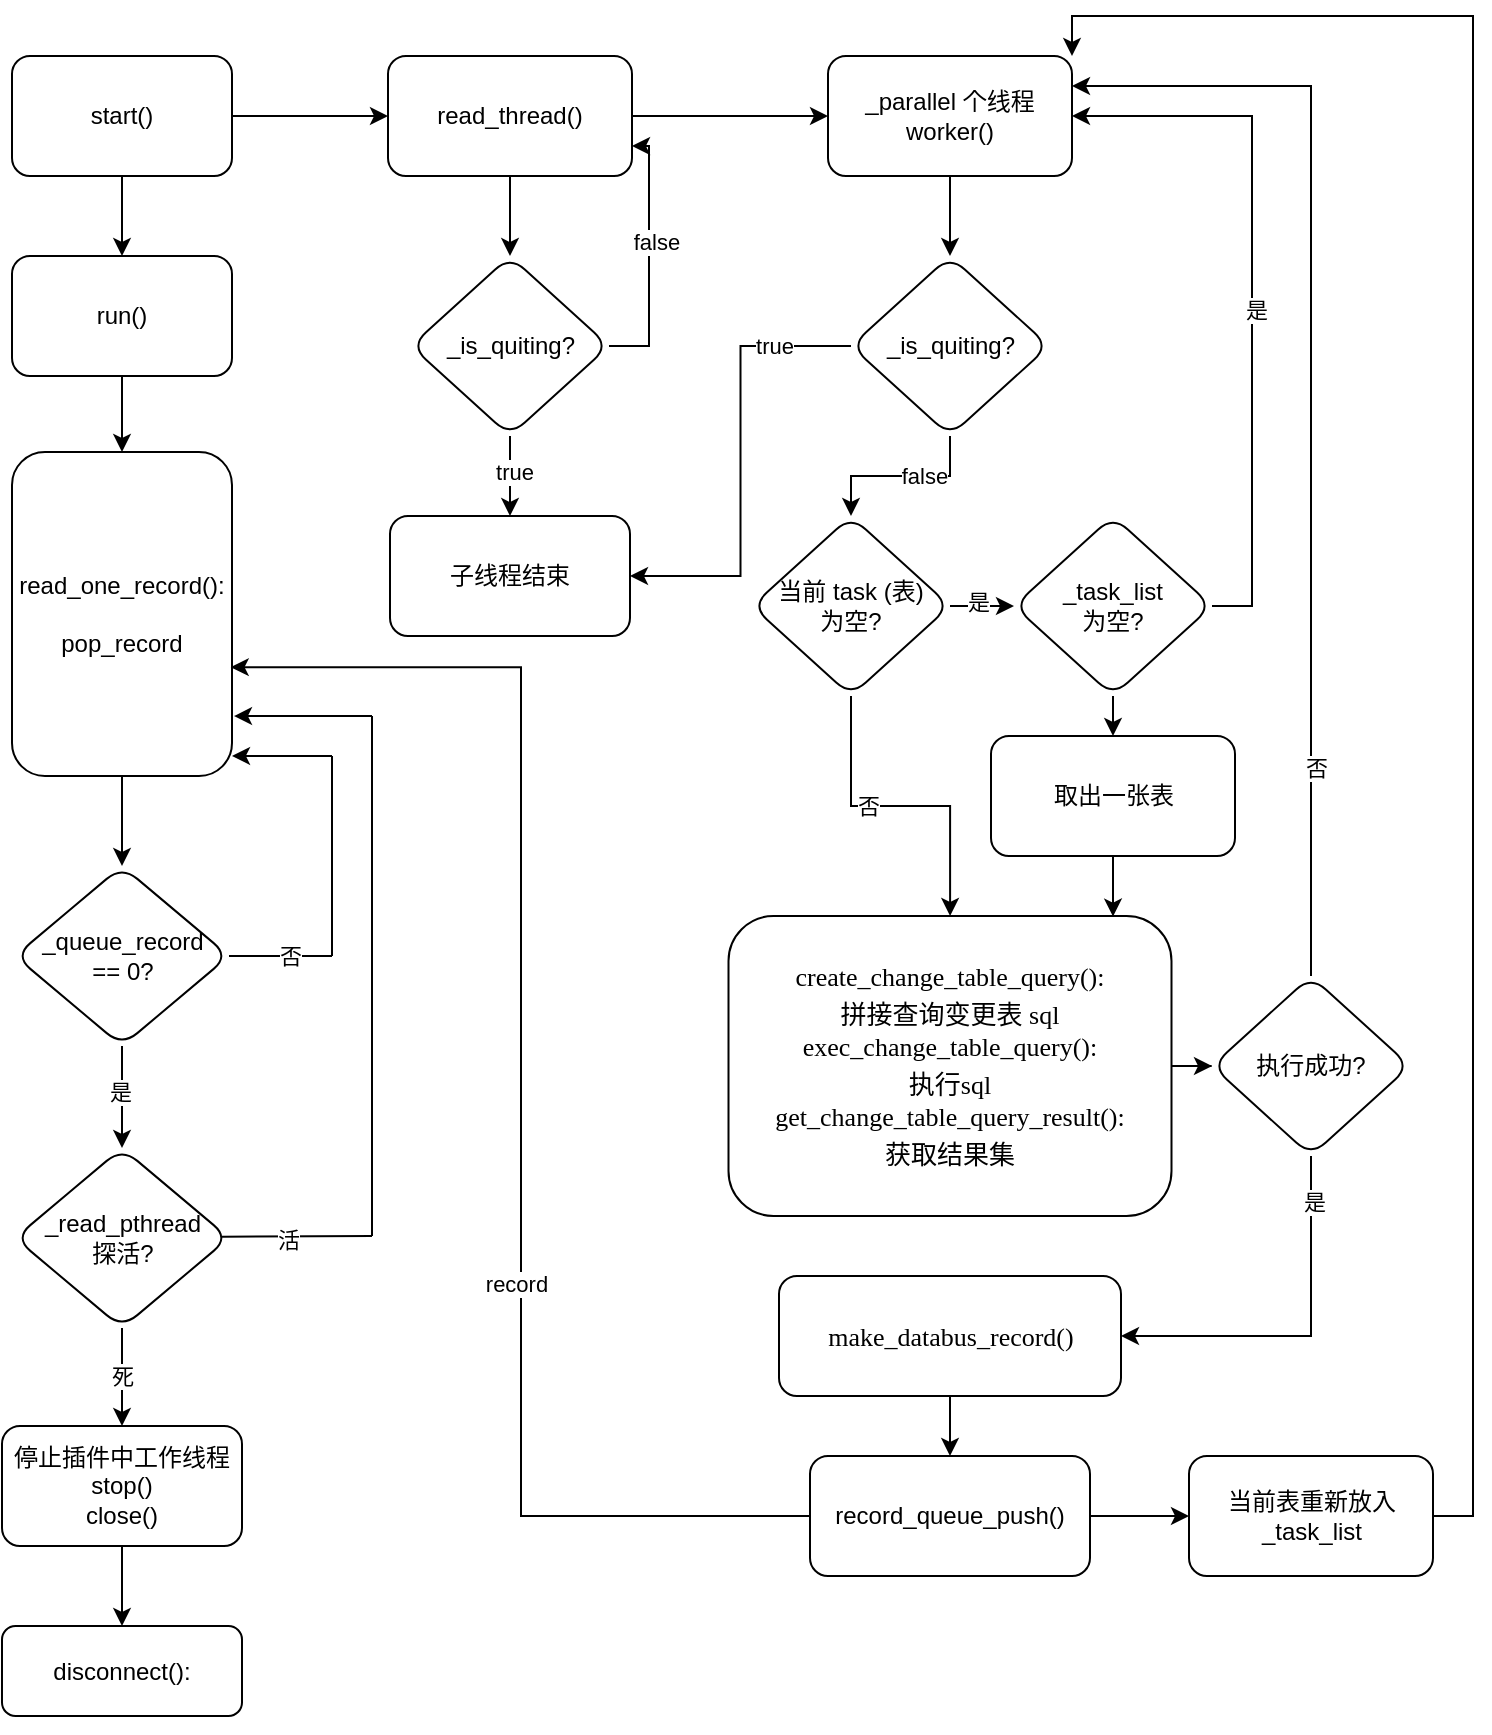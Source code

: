<mxfile version="13.6.2" type="github">
  <diagram id="ZgDjedd4TL9Jpz91tsV2" name="Page-1">
    <mxGraphModel dx="1261" dy="712" grid="1" gridSize="10" guides="1" tooltips="1" connect="1" arrows="1" fold="1" page="1" pageScale="1" pageWidth="827" pageHeight="1169" math="0" shadow="0">
      <root>
        <mxCell id="0" />
        <mxCell id="1" parent="0" />
        <mxCell id="LFFz9vKa-X7kDYE8o5A4-5" value="" style="edgeStyle=orthogonalEdgeStyle;rounded=0;orthogonalLoop=1;jettySize=auto;html=1;" edge="1" parent="1" source="LFFz9vKa-X7kDYE8o5A4-7" target="LFFz9vKa-X7kDYE8o5A4-9">
          <mxGeometry relative="1" as="geometry" />
        </mxCell>
        <mxCell id="LFFz9vKa-X7kDYE8o5A4-6" value="" style="edgeStyle=orthogonalEdgeStyle;rounded=0;orthogonalLoop=1;jettySize=auto;html=1;" edge="1" parent="1" source="LFFz9vKa-X7kDYE8o5A4-7" target="LFFz9vKa-X7kDYE8o5A4-11">
          <mxGeometry relative="1" as="geometry" />
        </mxCell>
        <mxCell id="LFFz9vKa-X7kDYE8o5A4-7" value="start()" style="rounded=1;whiteSpace=wrap;html=1;" vertex="1" parent="1">
          <mxGeometry x="280" y="310" width="110" height="60" as="geometry" />
        </mxCell>
        <mxCell id="LFFz9vKa-X7kDYE8o5A4-8" value="" style="edgeStyle=orthogonalEdgeStyle;rounded=0;orthogonalLoop=1;jettySize=auto;html=1;" edge="1" parent="1" source="LFFz9vKa-X7kDYE8o5A4-9" target="LFFz9vKa-X7kDYE8o5A4-24">
          <mxGeometry relative="1" as="geometry" />
        </mxCell>
        <mxCell id="LFFz9vKa-X7kDYE8o5A4-9" value="run()" style="rounded=1;whiteSpace=wrap;html=1;" vertex="1" parent="1">
          <mxGeometry x="280" y="410" width="110" height="60" as="geometry" />
        </mxCell>
        <mxCell id="LFFz9vKa-X7kDYE8o5A4-90" value="" style="edgeStyle=orthogonalEdgeStyle;rounded=0;orthogonalLoop=1;jettySize=auto;html=1;" edge="1" parent="1" source="LFFz9vKa-X7kDYE8o5A4-11" target="LFFz9vKa-X7kDYE8o5A4-89">
          <mxGeometry relative="1" as="geometry" />
        </mxCell>
        <mxCell id="LFFz9vKa-X7kDYE8o5A4-97" value="" style="edgeStyle=orthogonalEdgeStyle;rounded=0;orthogonalLoop=1;jettySize=auto;html=1;" edge="1" parent="1" source="LFFz9vKa-X7kDYE8o5A4-11" target="LFFz9vKa-X7kDYE8o5A4-96">
          <mxGeometry relative="1" as="geometry" />
        </mxCell>
        <mxCell id="LFFz9vKa-X7kDYE8o5A4-11" value="read_thread()" style="rounded=1;whiteSpace=wrap;html=1;" vertex="1" parent="1">
          <mxGeometry x="468" y="310" width="122" height="60" as="geometry" />
        </mxCell>
        <mxCell id="LFFz9vKa-X7kDYE8o5A4-23" value="" style="edgeStyle=orthogonalEdgeStyle;rounded=0;orthogonalLoop=1;jettySize=auto;html=1;" edge="1" parent="1" source="LFFz9vKa-X7kDYE8o5A4-24" target="LFFz9vKa-X7kDYE8o5A4-79">
          <mxGeometry relative="1" as="geometry" />
        </mxCell>
        <mxCell id="LFFz9vKa-X7kDYE8o5A4-24" value="read_one_record():&lt;br&gt;&lt;br&gt;pop_record" style="rounded=1;whiteSpace=wrap;html=1;" vertex="1" parent="1">
          <mxGeometry x="280" y="508" width="110" height="162" as="geometry" />
        </mxCell>
        <mxCell id="LFFz9vKa-X7kDYE8o5A4-65" value="" style="edgeStyle=orthogonalEdgeStyle;rounded=0;orthogonalLoop=1;jettySize=auto;html=1;" edge="1" parent="1" source="LFFz9vKa-X7kDYE8o5A4-66" target="LFFz9vKa-X7kDYE8o5A4-69">
          <mxGeometry relative="1" as="geometry" />
        </mxCell>
        <mxCell id="LFFz9vKa-X7kDYE8o5A4-66" value="停止插件中工作线程&lt;br&gt;stop()&lt;br&gt;close()" style="rounded=1;whiteSpace=wrap;html=1;" vertex="1" parent="1">
          <mxGeometry x="275" y="995" width="120" height="60" as="geometry" />
        </mxCell>
        <mxCell id="LFFz9vKa-X7kDYE8o5A4-69" value="&lt;span&gt;disconnect():&lt;br&gt;&lt;/span&gt;" style="whiteSpace=wrap;html=1;rounded=1;" vertex="1" parent="1">
          <mxGeometry x="275" y="1095" width="120" height="45" as="geometry" />
        </mxCell>
        <mxCell id="LFFz9vKa-X7kDYE8o5A4-73" value="子线程结束" style="rounded=1;whiteSpace=wrap;html=1;" vertex="1" parent="1">
          <mxGeometry x="469" y="540" width="120" height="60" as="geometry" />
        </mxCell>
        <mxCell id="LFFz9vKa-X7kDYE8o5A4-74" value="" style="edgeStyle=orthogonalEdgeStyle;rounded=0;orthogonalLoop=1;jettySize=auto;html=1;" edge="1" parent="1" source="LFFz9vKa-X7kDYE8o5A4-76" target="LFFz9vKa-X7kDYE8o5A4-66">
          <mxGeometry relative="1" as="geometry" />
        </mxCell>
        <mxCell id="LFFz9vKa-X7kDYE8o5A4-75" value="死" style="edgeLabel;html=1;align=center;verticalAlign=middle;resizable=0;points=[];" vertex="1" connectable="0" parent="LFFz9vKa-X7kDYE8o5A4-74">
          <mxGeometry x="-0.02" relative="1" as="geometry">
            <mxPoint as="offset" />
          </mxGeometry>
        </mxCell>
        <mxCell id="LFFz9vKa-X7kDYE8o5A4-76" value="_read_pthread&lt;br&gt;探活?" style="rhombus;whiteSpace=wrap;html=1;rounded=1;" vertex="1" parent="1">
          <mxGeometry x="281.5" y="856" width="107" height="90" as="geometry" />
        </mxCell>
        <mxCell id="LFFz9vKa-X7kDYE8o5A4-77" value="" style="edgeStyle=orthogonalEdgeStyle;rounded=0;orthogonalLoop=1;jettySize=auto;html=1;" edge="1" parent="1" source="LFFz9vKa-X7kDYE8o5A4-79" target="LFFz9vKa-X7kDYE8o5A4-76">
          <mxGeometry relative="1" as="geometry" />
        </mxCell>
        <mxCell id="LFFz9vKa-X7kDYE8o5A4-78" value="是" style="edgeLabel;html=1;align=center;verticalAlign=middle;resizable=0;points=[];" vertex="1" connectable="0" parent="LFFz9vKa-X7kDYE8o5A4-77">
          <mxGeometry x="-0.125" y="-1" relative="1" as="geometry">
            <mxPoint as="offset" />
          </mxGeometry>
        </mxCell>
        <mxCell id="LFFz9vKa-X7kDYE8o5A4-79" value="_queue_record&lt;br&gt;== 0?" style="rhombus;whiteSpace=wrap;html=1;rounded=1;" vertex="1" parent="1">
          <mxGeometry x="281.5" y="715" width="107" height="90" as="geometry" />
        </mxCell>
        <mxCell id="LFFz9vKa-X7kDYE8o5A4-80" value="" style="endArrow=none;html=1;exitX=1;exitY=0.5;exitDx=0;exitDy=0;" edge="1" parent="1" source="LFFz9vKa-X7kDYE8o5A4-79">
          <mxGeometry width="50" height="50" relative="1" as="geometry">
            <mxPoint x="490" y="810" as="sourcePoint" />
            <mxPoint x="440" y="760" as="targetPoint" />
          </mxGeometry>
        </mxCell>
        <mxCell id="LFFz9vKa-X7kDYE8o5A4-81" value="否" style="edgeLabel;html=1;align=center;verticalAlign=middle;resizable=0;points=[];" vertex="1" connectable="0" parent="LFFz9vKa-X7kDYE8o5A4-80">
          <mxGeometry x="0.184" y="1" relative="1" as="geometry">
            <mxPoint y="1" as="offset" />
          </mxGeometry>
        </mxCell>
        <mxCell id="LFFz9vKa-X7kDYE8o5A4-82" value="" style="endArrow=none;html=1;" edge="1" parent="1">
          <mxGeometry width="50" height="50" relative="1" as="geometry">
            <mxPoint x="440" y="760" as="sourcePoint" />
            <mxPoint x="440" y="660" as="targetPoint" />
          </mxGeometry>
        </mxCell>
        <mxCell id="LFFz9vKa-X7kDYE8o5A4-84" value="" style="endArrow=none;html=1;exitX=0.967;exitY=0.493;exitDx=0;exitDy=0;exitPerimeter=0;" edge="1" parent="1" source="LFFz9vKa-X7kDYE8o5A4-76">
          <mxGeometry width="50" height="50" relative="1" as="geometry">
            <mxPoint x="390" y="921" as="sourcePoint" />
            <mxPoint x="460" y="900" as="targetPoint" />
          </mxGeometry>
        </mxCell>
        <mxCell id="LFFz9vKa-X7kDYE8o5A4-85" value="活" style="edgeLabel;html=1;align=center;verticalAlign=middle;resizable=0;points=[];" vertex="1" connectable="0" parent="LFFz9vKa-X7kDYE8o5A4-84">
          <mxGeometry x="-0.123" y="-2" relative="1" as="geometry">
            <mxPoint as="offset" />
          </mxGeometry>
        </mxCell>
        <mxCell id="LFFz9vKa-X7kDYE8o5A4-86" value="" style="endArrow=none;html=1;" edge="1" parent="1">
          <mxGeometry width="50" height="50" relative="1" as="geometry">
            <mxPoint x="460" y="900" as="sourcePoint" />
            <mxPoint x="460" y="640" as="targetPoint" />
          </mxGeometry>
        </mxCell>
        <mxCell id="LFFz9vKa-X7kDYE8o5A4-87" value="" style="endArrow=classic;html=1;entryX=1.009;entryY=0.815;entryDx=0;entryDy=0;entryPerimeter=0;" edge="1" parent="1" target="LFFz9vKa-X7kDYE8o5A4-24">
          <mxGeometry width="50" height="50" relative="1" as="geometry">
            <mxPoint x="460" y="640" as="sourcePoint" />
            <mxPoint x="560" y="850" as="targetPoint" />
          </mxGeometry>
        </mxCell>
        <mxCell id="LFFz9vKa-X7kDYE8o5A4-88" style="edgeStyle=orthogonalEdgeStyle;rounded=0;orthogonalLoop=1;jettySize=auto;html=1;exitX=0.5;exitY=1;exitDx=0;exitDy=0;" edge="1" parent="1" source="LFFz9vKa-X7kDYE8o5A4-69" target="LFFz9vKa-X7kDYE8o5A4-69">
          <mxGeometry relative="1" as="geometry" />
        </mxCell>
        <mxCell id="LFFz9vKa-X7kDYE8o5A4-91" style="edgeStyle=orthogonalEdgeStyle;rounded=0;orthogonalLoop=1;jettySize=auto;html=1;exitX=1;exitY=0.5;exitDx=0;exitDy=0;entryX=1;entryY=0.75;entryDx=0;entryDy=0;" edge="1" parent="1" source="LFFz9vKa-X7kDYE8o5A4-89" target="LFFz9vKa-X7kDYE8o5A4-11">
          <mxGeometry relative="1" as="geometry" />
        </mxCell>
        <mxCell id="LFFz9vKa-X7kDYE8o5A4-92" value="false" style="edgeLabel;html=1;align=center;verticalAlign=middle;resizable=0;points=[];" vertex="1" connectable="0" parent="LFFz9vKa-X7kDYE8o5A4-91">
          <mxGeometry x="0.121" y="-2" relative="1" as="geometry">
            <mxPoint x="1" as="offset" />
          </mxGeometry>
        </mxCell>
        <mxCell id="LFFz9vKa-X7kDYE8o5A4-94" value="" style="edgeStyle=orthogonalEdgeStyle;rounded=0;orthogonalLoop=1;jettySize=auto;html=1;" edge="1" parent="1" source="LFFz9vKa-X7kDYE8o5A4-89" target="LFFz9vKa-X7kDYE8o5A4-73">
          <mxGeometry relative="1" as="geometry" />
        </mxCell>
        <mxCell id="LFFz9vKa-X7kDYE8o5A4-95" value="true" style="edgeLabel;html=1;align=center;verticalAlign=middle;resizable=0;points=[];" vertex="1" connectable="0" parent="LFFz9vKa-X7kDYE8o5A4-94">
          <mxGeometry x="-0.133" y="2" relative="1" as="geometry">
            <mxPoint as="offset" />
          </mxGeometry>
        </mxCell>
        <mxCell id="LFFz9vKa-X7kDYE8o5A4-89" value="_is_quiting?" style="rhombus;whiteSpace=wrap;html=1;rounded=1;" vertex="1" parent="1">
          <mxGeometry x="479.5" y="410" width="99" height="90" as="geometry" />
        </mxCell>
        <mxCell id="LFFz9vKa-X7kDYE8o5A4-127" value="" style="edgeStyle=orthogonalEdgeStyle;rounded=0;orthogonalLoop=1;jettySize=auto;html=1;" edge="1" parent="1" source="LFFz9vKa-X7kDYE8o5A4-96" target="LFFz9vKa-X7kDYE8o5A4-126">
          <mxGeometry relative="1" as="geometry" />
        </mxCell>
        <mxCell id="LFFz9vKa-X7kDYE8o5A4-96" value="_parallel 个线程&lt;br&gt;worker()" style="rounded=1;whiteSpace=wrap;html=1;" vertex="1" parent="1">
          <mxGeometry x="688" y="310" width="122" height="60" as="geometry" />
        </mxCell>
        <mxCell id="LFFz9vKa-X7kDYE8o5A4-105" style="edgeStyle=orthogonalEdgeStyle;rounded=0;orthogonalLoop=1;jettySize=auto;html=1;exitX=1;exitY=0.5;exitDx=0;exitDy=0;entryX=1;entryY=0.5;entryDx=0;entryDy=0;" edge="1" parent="1" source="LFFz9vKa-X7kDYE8o5A4-104" target="LFFz9vKa-X7kDYE8o5A4-96">
          <mxGeometry relative="1" as="geometry" />
        </mxCell>
        <mxCell id="LFFz9vKa-X7kDYE8o5A4-106" value="是" style="edgeLabel;html=1;align=center;verticalAlign=middle;resizable=0;points=[];" vertex="1" connectable="0" parent="LFFz9vKa-X7kDYE8o5A4-105">
          <mxGeometry x="-0.052" y="-1" relative="1" as="geometry">
            <mxPoint x="1" as="offset" />
          </mxGeometry>
        </mxCell>
        <mxCell id="LFFz9vKa-X7kDYE8o5A4-150" style="edgeStyle=orthogonalEdgeStyle;rounded=0;orthogonalLoop=1;jettySize=auto;html=1;exitX=0.5;exitY=1;exitDx=0;exitDy=0;entryX=0.5;entryY=0;entryDx=0;entryDy=0;" edge="1" parent="1" source="LFFz9vKa-X7kDYE8o5A4-104" target="LFFz9vKa-X7kDYE8o5A4-149">
          <mxGeometry relative="1" as="geometry" />
        </mxCell>
        <mxCell id="LFFz9vKa-X7kDYE8o5A4-104" value="_task_list&lt;br&gt;为空?" style="rhombus;whiteSpace=wrap;html=1;rounded=1;" vertex="1" parent="1">
          <mxGeometry x="781" y="540" width="99" height="90" as="geometry" />
        </mxCell>
        <mxCell id="LFFz9vKa-X7kDYE8o5A4-119" value="" style="edgeStyle=orthogonalEdgeStyle;rounded=0;orthogonalLoop=1;jettySize=auto;html=1;" edge="1" parent="1" source="LFFz9vKa-X7kDYE8o5A4-107" target="LFFz9vKa-X7kDYE8o5A4-118">
          <mxGeometry relative="1" as="geometry" />
        </mxCell>
        <mxCell id="LFFz9vKa-X7kDYE8o5A4-107" value="&lt;p class=&quot;p1&quot; style=&quot;margin: 0px ; font-stretch: normal ; font-size: 13px ; line-height: normal ; font-family: &amp;#34;pingfang sc&amp;#34;&quot;&gt;&lt;span&gt;create_change_table_query():&lt;/span&gt;&lt;br&gt;&lt;/p&gt;&lt;p class=&quot;p1&quot; style=&quot;margin: 0px ; font-stretch: normal ; font-size: 13px ; line-height: normal ; font-family: &amp;#34;pingfang sc&amp;#34;&quot;&gt;拼接查询变更表 sql&lt;/p&gt;&lt;p class=&quot;p1&quot; style=&quot;margin: 0px ; font-stretch: normal ; font-size: 13px ; line-height: normal ; font-family: &amp;#34;pingfang sc&amp;#34;&quot;&gt;exec_change_table_query():&lt;br&gt;&lt;/p&gt;&lt;p class=&quot;p1&quot; style=&quot;margin: 0px ; font-stretch: normal ; font-size: 13px ; line-height: normal ; font-family: &amp;#34;pingfang sc&amp;#34;&quot;&gt;执行sql&lt;/p&gt;&lt;p class=&quot;p1&quot; style=&quot;margin: 0px ; font-stretch: normal ; font-size: 13px ; line-height: normal ; font-family: &amp;#34;pingfang sc&amp;#34;&quot;&gt;get_change_table_query_result():&lt;/p&gt;&lt;p class=&quot;p1&quot; style=&quot;margin: 0px ; font-stretch: normal ; font-size: 13px ; line-height: normal ; font-family: &amp;#34;pingfang sc&amp;#34;&quot;&gt;获取结果集&lt;/p&gt;" style="whiteSpace=wrap;html=1;rounded=1;" vertex="1" parent="1">
          <mxGeometry x="638.25" y="740" width="221.5" height="150" as="geometry" />
        </mxCell>
        <mxCell id="LFFz9vKa-X7kDYE8o5A4-158" value="" style="edgeStyle=orthogonalEdgeStyle;rounded=0;orthogonalLoop=1;jettySize=auto;html=1;" edge="1" parent="1" source="LFFz9vKa-X7kDYE8o5A4-114" target="LFFz9vKa-X7kDYE8o5A4-154">
          <mxGeometry relative="1" as="geometry" />
        </mxCell>
        <mxCell id="LFFz9vKa-X7kDYE8o5A4-114" value="&lt;p class=&quot;p1&quot; style=&quot;margin: 0px ; font-stretch: normal ; font-size: 13px ; line-height: normal ; font-family: &amp;#34;pingfang sc&amp;#34;&quot;&gt;make_databus_record()&lt;/p&gt;" style="rounded=1;whiteSpace=wrap;html=1;" vertex="1" parent="1">
          <mxGeometry x="663.5" y="920" width="171" height="60" as="geometry" />
        </mxCell>
        <mxCell id="LFFz9vKa-X7kDYE8o5A4-117" value="" style="endArrow=classic;html=1;entryX=1;entryY=0.938;entryDx=0;entryDy=0;entryPerimeter=0;" edge="1" parent="1" target="LFFz9vKa-X7kDYE8o5A4-24">
          <mxGeometry width="50" height="50" relative="1" as="geometry">
            <mxPoint x="440" y="660" as="sourcePoint" />
            <mxPoint x="440" y="670" as="targetPoint" />
          </mxGeometry>
        </mxCell>
        <mxCell id="LFFz9vKa-X7kDYE8o5A4-134" style="edgeStyle=orthogonalEdgeStyle;rounded=0;orthogonalLoop=1;jettySize=auto;html=1;exitX=0.5;exitY=1;exitDx=0;exitDy=0;entryX=1;entryY=0.5;entryDx=0;entryDy=0;" edge="1" parent="1" source="LFFz9vKa-X7kDYE8o5A4-118" target="LFFz9vKa-X7kDYE8o5A4-114">
          <mxGeometry relative="1" as="geometry" />
        </mxCell>
        <mxCell id="LFFz9vKa-X7kDYE8o5A4-135" value="是" style="edgeLabel;html=1;align=center;verticalAlign=middle;resizable=0;points=[];" vertex="1" connectable="0" parent="LFFz9vKa-X7kDYE8o5A4-134">
          <mxGeometry x="-0.754" y="1" relative="1" as="geometry">
            <mxPoint as="offset" />
          </mxGeometry>
        </mxCell>
        <mxCell id="LFFz9vKa-X7kDYE8o5A4-137" style="edgeStyle=orthogonalEdgeStyle;rounded=0;orthogonalLoop=1;jettySize=auto;html=1;exitX=0.5;exitY=0;exitDx=0;exitDy=0;entryX=1;entryY=0.25;entryDx=0;entryDy=0;" edge="1" parent="1" source="LFFz9vKa-X7kDYE8o5A4-118" target="LFFz9vKa-X7kDYE8o5A4-96">
          <mxGeometry relative="1" as="geometry" />
        </mxCell>
        <mxCell id="LFFz9vKa-X7kDYE8o5A4-138" value="否" style="edgeLabel;html=1;align=center;verticalAlign=middle;resizable=0;points=[];" vertex="1" connectable="0" parent="LFFz9vKa-X7kDYE8o5A4-137">
          <mxGeometry x="-0.63" y="-2" relative="1" as="geometry">
            <mxPoint as="offset" />
          </mxGeometry>
        </mxCell>
        <mxCell id="LFFz9vKa-X7kDYE8o5A4-118" value="执行成功?" style="rhombus;whiteSpace=wrap;html=1;rounded=1;" vertex="1" parent="1">
          <mxGeometry x="880" y="770" width="99" height="90" as="geometry" />
        </mxCell>
        <mxCell id="LFFz9vKa-X7kDYE8o5A4-128" style="edgeStyle=orthogonalEdgeStyle;rounded=0;orthogonalLoop=1;jettySize=auto;html=1;exitX=0;exitY=0.5;exitDx=0;exitDy=0;entryX=1;entryY=0.5;entryDx=0;entryDy=0;" edge="1" parent="1" source="LFFz9vKa-X7kDYE8o5A4-126" target="LFFz9vKa-X7kDYE8o5A4-73">
          <mxGeometry relative="1" as="geometry" />
        </mxCell>
        <mxCell id="LFFz9vKa-X7kDYE8o5A4-129" value="true" style="edgeLabel;html=1;align=center;verticalAlign=middle;resizable=0;points=[];" vertex="1" connectable="0" parent="LFFz9vKa-X7kDYE8o5A4-128">
          <mxGeometry x="-0.659" relative="1" as="geometry">
            <mxPoint as="offset" />
          </mxGeometry>
        </mxCell>
        <mxCell id="LFFz9vKa-X7kDYE8o5A4-140" style="edgeStyle=orthogonalEdgeStyle;rounded=0;orthogonalLoop=1;jettySize=auto;html=1;exitX=0.5;exitY=1;exitDx=0;exitDy=0;entryX=0.5;entryY=0;entryDx=0;entryDy=0;" edge="1" parent="1" source="LFFz9vKa-X7kDYE8o5A4-126" target="LFFz9vKa-X7kDYE8o5A4-139">
          <mxGeometry relative="1" as="geometry" />
        </mxCell>
        <mxCell id="LFFz9vKa-X7kDYE8o5A4-141" value="false" style="edgeLabel;html=1;align=center;verticalAlign=middle;resizable=0;points=[];" vertex="1" connectable="0" parent="LFFz9vKa-X7kDYE8o5A4-140">
          <mxGeometry x="-0.553" y="-13" relative="1" as="geometry">
            <mxPoint x="-13" y="13" as="offset" />
          </mxGeometry>
        </mxCell>
        <mxCell id="LFFz9vKa-X7kDYE8o5A4-126" value="_is_quiting?" style="rhombus;whiteSpace=wrap;html=1;rounded=1;" vertex="1" parent="1">
          <mxGeometry x="699.5" y="410" width="99" height="90" as="geometry" />
        </mxCell>
        <mxCell id="LFFz9vKa-X7kDYE8o5A4-160" style="edgeStyle=orthogonalEdgeStyle;rounded=0;orthogonalLoop=1;jettySize=auto;html=1;exitX=1;exitY=0.5;exitDx=0;exitDy=0;entryX=1;entryY=0;entryDx=0;entryDy=0;" edge="1" parent="1" source="LFFz9vKa-X7kDYE8o5A4-136" target="LFFz9vKa-X7kDYE8o5A4-96">
          <mxGeometry relative="1" as="geometry" />
        </mxCell>
        <mxCell id="LFFz9vKa-X7kDYE8o5A4-136" value="当前表重新放入&lt;br&gt;_task_list" style="rounded=1;whiteSpace=wrap;html=1;" vertex="1" parent="1">
          <mxGeometry x="868.5" y="1010" width="122" height="60" as="geometry" />
        </mxCell>
        <mxCell id="LFFz9vKa-X7kDYE8o5A4-142" style="edgeStyle=orthogonalEdgeStyle;rounded=0;orthogonalLoop=1;jettySize=auto;html=1;exitX=1;exitY=0.5;exitDx=0;exitDy=0;entryX=0;entryY=0.5;entryDx=0;entryDy=0;" edge="1" parent="1" source="LFFz9vKa-X7kDYE8o5A4-139" target="LFFz9vKa-X7kDYE8o5A4-104">
          <mxGeometry relative="1" as="geometry" />
        </mxCell>
        <mxCell id="LFFz9vKa-X7kDYE8o5A4-143" value="是" style="edgeLabel;html=1;align=center;verticalAlign=middle;resizable=0;points=[];" vertex="1" connectable="0" parent="LFFz9vKa-X7kDYE8o5A4-142">
          <mxGeometry x="-0.169" y="2" relative="1" as="geometry">
            <mxPoint as="offset" />
          </mxGeometry>
        </mxCell>
        <mxCell id="LFFz9vKa-X7kDYE8o5A4-145" value="" style="edgeStyle=orthogonalEdgeStyle;rounded=0;orthogonalLoop=1;jettySize=auto;html=1;" edge="1" parent="1" source="LFFz9vKa-X7kDYE8o5A4-139" target="LFFz9vKa-X7kDYE8o5A4-107">
          <mxGeometry relative="1" as="geometry" />
        </mxCell>
        <mxCell id="LFFz9vKa-X7kDYE8o5A4-146" value="否" style="edgeLabel;html=1;align=center;verticalAlign=middle;resizable=0;points=[];" vertex="1" connectable="0" parent="LFFz9vKa-X7kDYE8o5A4-145">
          <mxGeometry x="-0.201" relative="1" as="geometry">
            <mxPoint as="offset" />
          </mxGeometry>
        </mxCell>
        <mxCell id="LFFz9vKa-X7kDYE8o5A4-139" value="当前 task (表)&lt;br&gt;为空?" style="rhombus;whiteSpace=wrap;html=1;rounded=1;" vertex="1" parent="1">
          <mxGeometry x="650" y="540" width="99" height="90" as="geometry" />
        </mxCell>
        <mxCell id="LFFz9vKa-X7kDYE8o5A4-152" style="edgeStyle=orthogonalEdgeStyle;rounded=0;orthogonalLoop=1;jettySize=auto;html=1;exitX=0.5;exitY=1;exitDx=0;exitDy=0;entryX=0.868;entryY=0.002;entryDx=0;entryDy=0;entryPerimeter=0;" edge="1" parent="1" source="LFFz9vKa-X7kDYE8o5A4-149" target="LFFz9vKa-X7kDYE8o5A4-107">
          <mxGeometry relative="1" as="geometry" />
        </mxCell>
        <mxCell id="LFFz9vKa-X7kDYE8o5A4-149" value="取出一张表" style="rounded=1;whiteSpace=wrap;html=1;" vertex="1" parent="1">
          <mxGeometry x="769.5" y="650" width="122" height="60" as="geometry" />
        </mxCell>
        <mxCell id="LFFz9vKa-X7kDYE8o5A4-156" style="edgeStyle=orthogonalEdgeStyle;rounded=0;orthogonalLoop=1;jettySize=auto;html=1;exitX=0;exitY=0.5;exitDx=0;exitDy=0;entryX=0.994;entryY=0.664;entryDx=0;entryDy=0;entryPerimeter=0;" edge="1" parent="1" source="LFFz9vKa-X7kDYE8o5A4-154" target="LFFz9vKa-X7kDYE8o5A4-24">
          <mxGeometry relative="1" as="geometry" />
        </mxCell>
        <mxCell id="LFFz9vKa-X7kDYE8o5A4-157" value="record" style="edgeLabel;html=1;align=center;verticalAlign=middle;resizable=0;points=[];" vertex="1" connectable="0" parent="LFFz9vKa-X7kDYE8o5A4-156">
          <mxGeometry x="-0.269" y="3" relative="1" as="geometry">
            <mxPoint as="offset" />
          </mxGeometry>
        </mxCell>
        <mxCell id="LFFz9vKa-X7kDYE8o5A4-159" value="" style="edgeStyle=orthogonalEdgeStyle;rounded=0;orthogonalLoop=1;jettySize=auto;html=1;" edge="1" parent="1" source="LFFz9vKa-X7kDYE8o5A4-154" target="LFFz9vKa-X7kDYE8o5A4-136">
          <mxGeometry relative="1" as="geometry" />
        </mxCell>
        <mxCell id="LFFz9vKa-X7kDYE8o5A4-154" value="&lt;span&gt;record_queue_push()&lt;/span&gt;" style="whiteSpace=wrap;html=1;rounded=1;" vertex="1" parent="1">
          <mxGeometry x="679" y="1010" width="140" height="60" as="geometry" />
        </mxCell>
      </root>
    </mxGraphModel>
  </diagram>
</mxfile>
